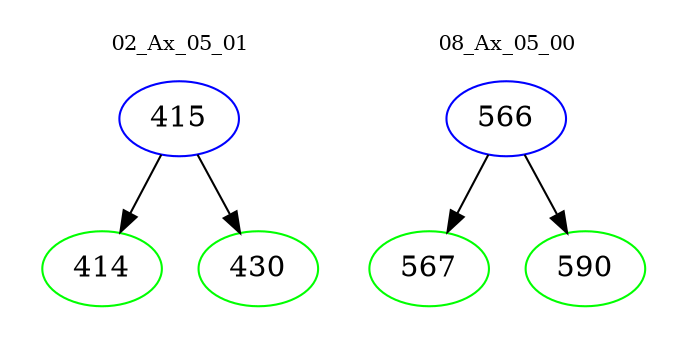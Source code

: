 digraph{
subgraph cluster_0 {
color = white
label = "02_Ax_05_01";
fontsize=10;
T0_415 [label="415", color="blue"]
T0_415 -> T0_414 [color="black"]
T0_414 [label="414", color="green"]
T0_415 -> T0_430 [color="black"]
T0_430 [label="430", color="green"]
}
subgraph cluster_1 {
color = white
label = "08_Ax_05_00";
fontsize=10;
T1_566 [label="566", color="blue"]
T1_566 -> T1_567 [color="black"]
T1_567 [label="567", color="green"]
T1_566 -> T1_590 [color="black"]
T1_590 [label="590", color="green"]
}
}
